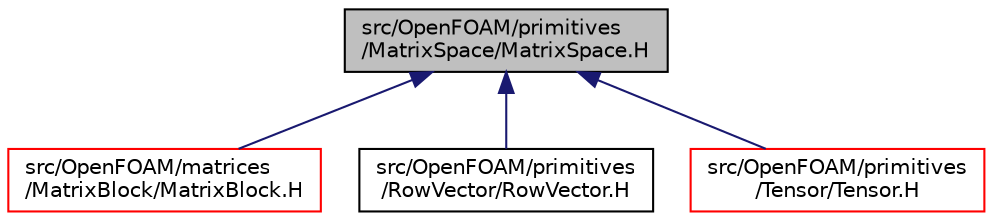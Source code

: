 digraph "src/OpenFOAM/primitives/MatrixSpace/MatrixSpace.H"
{
  bgcolor="transparent";
  edge [fontname="Helvetica",fontsize="10",labelfontname="Helvetica",labelfontsize="10"];
  node [fontname="Helvetica",fontsize="10",shape=record];
  Node54 [label="src/OpenFOAM/primitives\l/MatrixSpace/MatrixSpace.H",height=0.2,width=0.4,color="black", fillcolor="grey75", style="filled", fontcolor="black"];
  Node54 -> Node55 [dir="back",color="midnightblue",fontsize="10",style="solid",fontname="Helvetica"];
  Node55 [label="src/OpenFOAM/matrices\l/MatrixBlock/MatrixBlock.H",height=0.2,width=0.4,color="red",URL="$a11750.html"];
  Node54 -> Node2974 [dir="back",color="midnightblue",fontsize="10",style="solid",fontname="Helvetica"];
  Node2974 [label="src/OpenFOAM/primitives\l/RowVector/RowVector.H",height=0.2,width=0.4,color="black",URL="$a13292.html"];
  Node54 -> Node2975 [dir="back",color="midnightblue",fontsize="10",style="solid",fontname="Helvetica"];
  Node2975 [label="src/OpenFOAM/primitives\l/Tensor/Tensor.H",height=0.2,width=0.4,color="red",URL="$a13616.html"];
}
